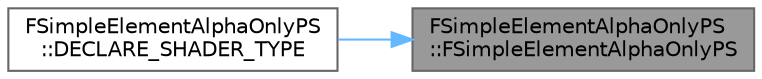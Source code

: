 digraph "FSimpleElementAlphaOnlyPS::FSimpleElementAlphaOnlyPS"
{
 // INTERACTIVE_SVG=YES
 // LATEX_PDF_SIZE
  bgcolor="transparent";
  edge [fontname=Helvetica,fontsize=10,labelfontname=Helvetica,labelfontsize=10];
  node [fontname=Helvetica,fontsize=10,shape=box,height=0.2,width=0.4];
  rankdir="RL";
  Node1 [id="Node000001",label="FSimpleElementAlphaOnlyPS\l::FSimpleElementAlphaOnlyPS",height=0.2,width=0.4,color="gray40", fillcolor="grey60", style="filled", fontcolor="black",tooltip=" "];
  Node1 -> Node2 [id="edge1_Node000001_Node000002",dir="back",color="steelblue1",style="solid",tooltip=" "];
  Node2 [id="Node000002",label="FSimpleElementAlphaOnlyPS\l::DECLARE_SHADER_TYPE",height=0.2,width=0.4,color="grey40", fillcolor="white", style="filled",URL="$d0/d7d/classFSimpleElementAlphaOnlyPS.html#a4239466b2ccd01a74fd72da79a9aa600",tooltip=" "];
}
